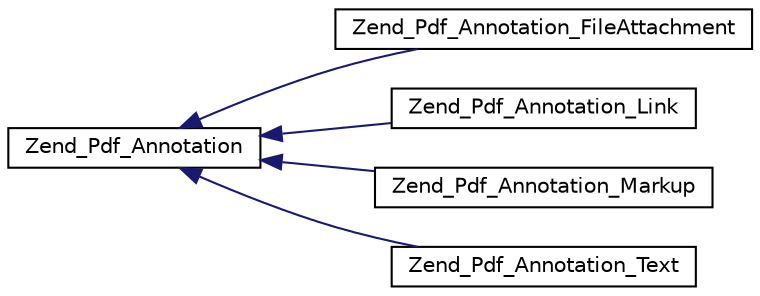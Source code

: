 digraph G
{
  edge [fontname="Helvetica",fontsize="10",labelfontname="Helvetica",labelfontsize="10"];
  node [fontname="Helvetica",fontsize="10",shape=record];
  rankdir="LR";
  Node1 [label="Zend_Pdf_Annotation",height=0.2,width=0.4,color="black", fillcolor="white", style="filled",URL="$class_zend___pdf___annotation.html"];
  Node1 -> Node2 [dir="back",color="midnightblue",fontsize="10",style="solid",fontname="Helvetica"];
  Node2 [label="Zend_Pdf_Annotation_FileAttachment",height=0.2,width=0.4,color="black", fillcolor="white", style="filled",URL="$class_zend___pdf___annotation___file_attachment.html"];
  Node1 -> Node3 [dir="back",color="midnightblue",fontsize="10",style="solid",fontname="Helvetica"];
  Node3 [label="Zend_Pdf_Annotation_Link",height=0.2,width=0.4,color="black", fillcolor="white", style="filled",URL="$class_zend___pdf___annotation___link.html"];
  Node1 -> Node4 [dir="back",color="midnightblue",fontsize="10",style="solid",fontname="Helvetica"];
  Node4 [label="Zend_Pdf_Annotation_Markup",height=0.2,width=0.4,color="black", fillcolor="white", style="filled",URL="$class_zend___pdf___annotation___markup.html"];
  Node1 -> Node5 [dir="back",color="midnightblue",fontsize="10",style="solid",fontname="Helvetica"];
  Node5 [label="Zend_Pdf_Annotation_Text",height=0.2,width=0.4,color="black", fillcolor="white", style="filled",URL="$class_zend___pdf___annotation___text.html"];
}
